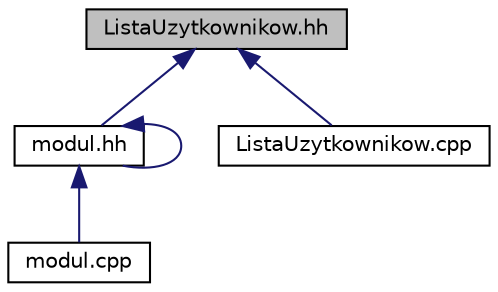 digraph G
{
  edge [fontname="Helvetica",fontsize="10",labelfontname="Helvetica",labelfontsize="10"];
  node [fontname="Helvetica",fontsize="10",shape=record];
  Node1 [label="ListaUzytkownikow.hh",height=0.2,width=0.4,color="black", fillcolor="grey75", style="filled" fontcolor="black"];
  Node1 -> Node2 [dir="back",color="midnightblue",fontsize="10",style="solid",fontname="Helvetica"];
  Node2 [label="modul.hh",height=0.2,width=0.4,color="black", fillcolor="white", style="filled",URL="$modul_8hh.html",tooltip="Plik zawiera zapowiedź metody służącej do obsługi pliku &#39;passwd&#39;."];
  Node2 -> Node2 [dir="back",color="midnightblue",fontsize="10",style="solid",fontname="Helvetica"];
  Node2 -> Node3 [dir="back",color="midnightblue",fontsize="10",style="solid",fontname="Helvetica"];
  Node3 [label="modul.cpp",height=0.2,width=0.4,color="black", fillcolor="white", style="filled",URL="$modul_8cpp.html",tooltip="Plik zawiera implementację metody z modułu &#39;modul.hh&#39;, czyli metody służącej do sortowania i wyświetl..."];
  Node1 -> Node4 [dir="back",color="midnightblue",fontsize="10",style="solid",fontname="Helvetica"];
  Node4 [label="ListaUzytkownikow.cpp",height=0.2,width=0.4,color="black", fillcolor="white", style="filled",URL="$_lista_uzytkownikow_8cpp.html",tooltip="Plik zawierający implementację wszystkich metod klasy ListaUzytkownikow."];
}
